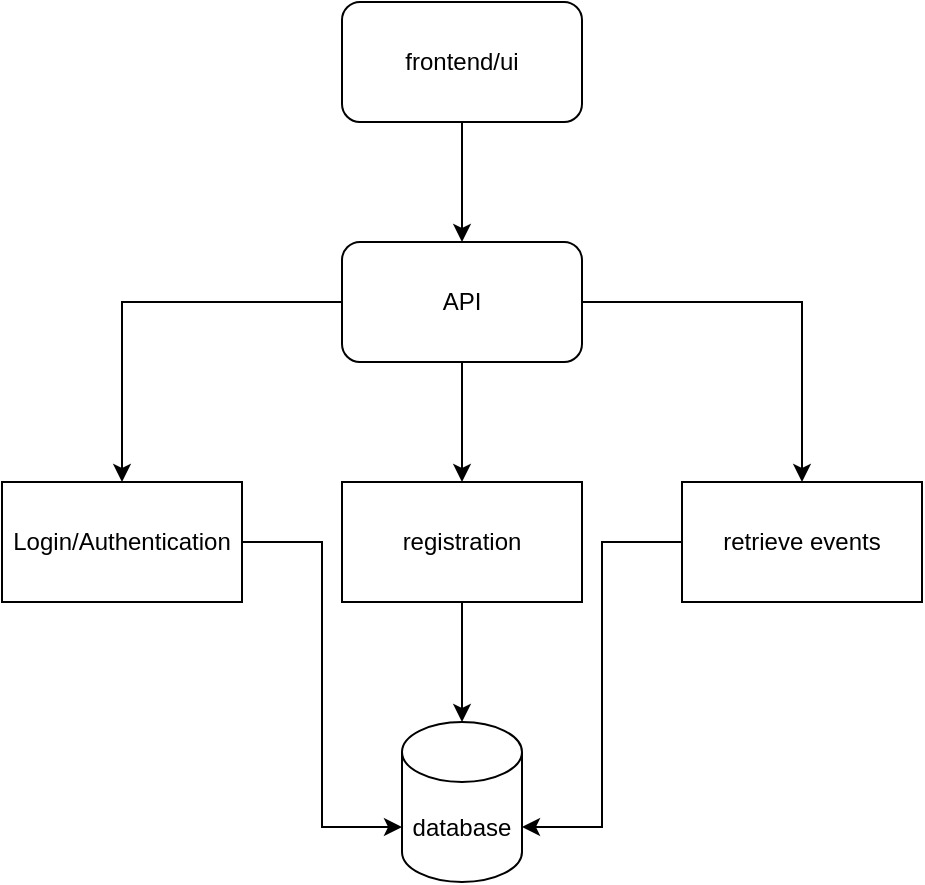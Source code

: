 <mxfile version="14.6.6" type="github">
  <diagram id="xI42Ev8MugcT1kqLHyS6" name="Page-1">
    <mxGraphModel dx="1422" dy="762" grid="1" gridSize="10" guides="1" tooltips="1" connect="1" arrows="1" fold="1" page="1" pageScale="1" pageWidth="850" pageHeight="1100" math="0" shadow="0">
      <root>
        <mxCell id="0" />
        <mxCell id="1" parent="0" />
        <mxCell id="HP8echeqnm54RGg6QAfH-15" style="edgeStyle=orthogonalEdgeStyle;rounded=0;orthogonalLoop=1;jettySize=auto;html=1;entryX=0;entryY=0;entryDx=0;entryDy=52.5;entryPerimeter=0;" edge="1" parent="1" source="HP8echeqnm54RGg6QAfH-1" target="HP8echeqnm54RGg6QAfH-3">
          <mxGeometry relative="1" as="geometry" />
        </mxCell>
        <mxCell id="HP8echeqnm54RGg6QAfH-1" value="Login/Authentication&lt;br&gt;" style="rounded=0;whiteSpace=wrap;html=1;" vertex="1" parent="1">
          <mxGeometry x="130" y="250" width="120" height="60" as="geometry" />
        </mxCell>
        <mxCell id="HP8echeqnm54RGg6QAfH-3" value="database" style="shape=cylinder3;whiteSpace=wrap;html=1;boundedLbl=1;backgroundOutline=1;size=15;" vertex="1" parent="1">
          <mxGeometry x="330" y="370" width="60" height="80" as="geometry" />
        </mxCell>
        <mxCell id="HP8echeqnm54RGg6QAfH-14" style="edgeStyle=orthogonalEdgeStyle;rounded=0;orthogonalLoop=1;jettySize=auto;html=1;" edge="1" parent="1" source="HP8echeqnm54RGg6QAfH-4" target="HP8echeqnm54RGg6QAfH-3">
          <mxGeometry relative="1" as="geometry" />
        </mxCell>
        <mxCell id="HP8echeqnm54RGg6QAfH-4" value="registration" style="rounded=0;whiteSpace=wrap;html=1;" vertex="1" parent="1">
          <mxGeometry x="300" y="250" width="120" height="60" as="geometry" />
        </mxCell>
        <mxCell id="HP8echeqnm54RGg6QAfH-13" style="edgeStyle=orthogonalEdgeStyle;rounded=0;orthogonalLoop=1;jettySize=auto;html=1;entryX=1;entryY=0;entryDx=0;entryDy=52.5;entryPerimeter=0;" edge="1" parent="1" source="HP8echeqnm54RGg6QAfH-5" target="HP8echeqnm54RGg6QAfH-3">
          <mxGeometry relative="1" as="geometry" />
        </mxCell>
        <mxCell id="HP8echeqnm54RGg6QAfH-5" value="retrieve events" style="rounded=0;whiteSpace=wrap;html=1;" vertex="1" parent="1">
          <mxGeometry x="470" y="250" width="120" height="60" as="geometry" />
        </mxCell>
        <mxCell id="HP8echeqnm54RGg6QAfH-9" style="edgeStyle=orthogonalEdgeStyle;rounded=0;orthogonalLoop=1;jettySize=auto;html=1;entryX=0.5;entryY=0;entryDx=0;entryDy=0;" edge="1" parent="1" source="HP8echeqnm54RGg6QAfH-7" target="HP8echeqnm54RGg6QAfH-8">
          <mxGeometry relative="1" as="geometry" />
        </mxCell>
        <mxCell id="HP8echeqnm54RGg6QAfH-7" value="frontend/ui" style="rounded=1;whiteSpace=wrap;html=1;" vertex="1" parent="1">
          <mxGeometry x="300" y="10" width="120" height="60" as="geometry" />
        </mxCell>
        <mxCell id="HP8echeqnm54RGg6QAfH-10" style="edgeStyle=orthogonalEdgeStyle;rounded=0;orthogonalLoop=1;jettySize=auto;html=1;" edge="1" parent="1" source="HP8echeqnm54RGg6QAfH-8" target="HP8echeqnm54RGg6QAfH-1">
          <mxGeometry relative="1" as="geometry" />
        </mxCell>
        <mxCell id="HP8echeqnm54RGg6QAfH-11" style="edgeStyle=orthogonalEdgeStyle;rounded=0;orthogonalLoop=1;jettySize=auto;html=1;entryX=0.5;entryY=0;entryDx=0;entryDy=0;" edge="1" parent="1" source="HP8echeqnm54RGg6QAfH-8" target="HP8echeqnm54RGg6QAfH-4">
          <mxGeometry relative="1" as="geometry">
            <Array as="points">
              <mxPoint x="360" y="240" />
            </Array>
          </mxGeometry>
        </mxCell>
        <mxCell id="HP8echeqnm54RGg6QAfH-12" style="edgeStyle=orthogonalEdgeStyle;rounded=0;orthogonalLoop=1;jettySize=auto;html=1;" edge="1" parent="1" source="HP8echeqnm54RGg6QAfH-8" target="HP8echeqnm54RGg6QAfH-5">
          <mxGeometry relative="1" as="geometry" />
        </mxCell>
        <mxCell id="HP8echeqnm54RGg6QAfH-8" value="API" style="rounded=1;whiteSpace=wrap;html=1;" vertex="1" parent="1">
          <mxGeometry x="300" y="130" width="120" height="60" as="geometry" />
        </mxCell>
      </root>
    </mxGraphModel>
  </diagram>
</mxfile>
